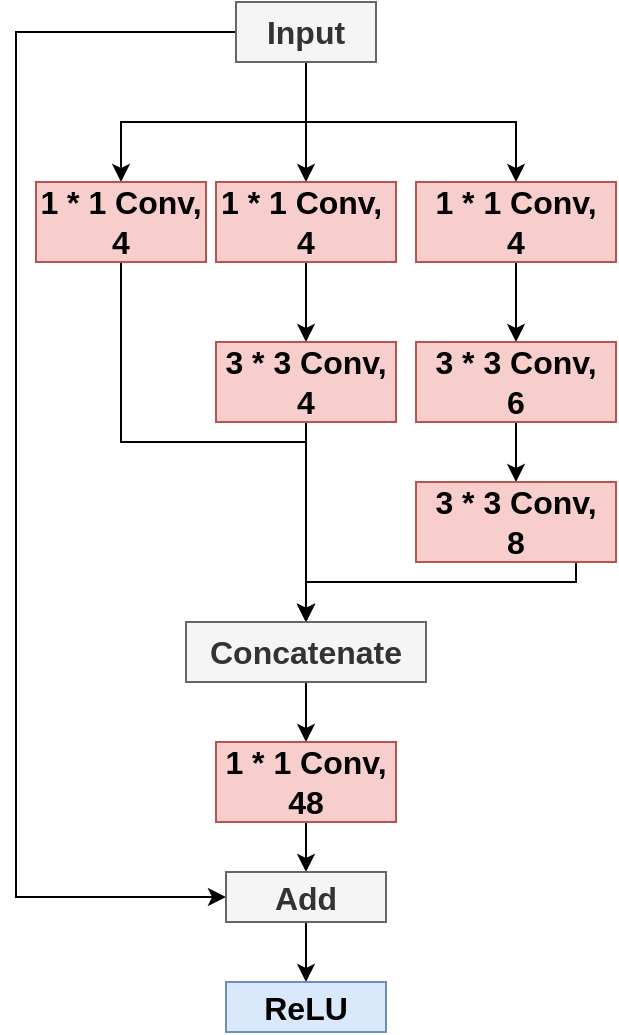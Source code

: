 <mxfile version="24.2.1" type="device">
  <diagram name="Page-1" id="l3jPuGY9NFlAF9fRcwll">
    <mxGraphModel dx="2261" dy="746" grid="1" gridSize="10" guides="1" tooltips="1" connect="1" arrows="1" fold="1" page="1" pageScale="1" pageWidth="827" pageHeight="1169" math="0" shadow="0">
      <root>
        <mxCell id="0" />
        <mxCell id="1" parent="0" />
        <mxCell id="2seX9RcIWCuR_-wTLBIA-5" style="edgeStyle=orthogonalEdgeStyle;rounded=0;orthogonalLoop=1;jettySize=auto;html=1;exitX=0.5;exitY=1;exitDx=0;exitDy=0;entryX=0.5;entryY=0;entryDx=0;entryDy=0;" parent="1" source="2seX9RcIWCuR_-wTLBIA-1" target="2seX9RcIWCuR_-wTLBIA-2" edge="1">
          <mxGeometry relative="1" as="geometry" />
        </mxCell>
        <mxCell id="2seX9RcIWCuR_-wTLBIA-6" style="edgeStyle=orthogonalEdgeStyle;rounded=0;orthogonalLoop=1;jettySize=auto;html=1;exitX=0.5;exitY=1;exitDx=0;exitDy=0;" parent="1" source="2seX9RcIWCuR_-wTLBIA-1" target="2seX9RcIWCuR_-wTLBIA-3" edge="1">
          <mxGeometry relative="1" as="geometry" />
        </mxCell>
        <mxCell id="2seX9RcIWCuR_-wTLBIA-7" style="edgeStyle=orthogonalEdgeStyle;rounded=0;orthogonalLoop=1;jettySize=auto;html=1;exitX=0.5;exitY=1;exitDx=0;exitDy=0;entryX=0.5;entryY=0;entryDx=0;entryDy=0;" parent="1" source="2seX9RcIWCuR_-wTLBIA-1" target="2seX9RcIWCuR_-wTLBIA-4" edge="1">
          <mxGeometry relative="1" as="geometry" />
        </mxCell>
        <mxCell id="2seX9RcIWCuR_-wTLBIA-21" style="edgeStyle=orthogonalEdgeStyle;rounded=0;orthogonalLoop=1;jettySize=auto;html=1;exitX=0;exitY=0.5;exitDx=0;exitDy=0;entryX=0;entryY=0.5;entryDx=0;entryDy=0;" parent="1" source="2seX9RcIWCuR_-wTLBIA-1" target="2seX9RcIWCuR_-wTLBIA-22" edge="1">
          <mxGeometry relative="1" as="geometry">
            <mxPoint x="-710" y="540" as="targetPoint" />
            <Array as="points">
              <mxPoint x="-680" y="125" />
              <mxPoint x="-680" y="558" />
            </Array>
          </mxGeometry>
        </mxCell>
        <mxCell id="2seX9RcIWCuR_-wTLBIA-1" value="Input" style="rounded=0;whiteSpace=wrap;html=1;fontSize=16;fontStyle=1;fillColor=#f5f5f5;fontColor=#333333;strokeColor=#666666;" parent="1" vertex="1">
          <mxGeometry x="-570" y="110" width="70" height="30" as="geometry" />
        </mxCell>
        <mxCell id="2seX9RcIWCuR_-wTLBIA-16" style="edgeStyle=orthogonalEdgeStyle;rounded=0;orthogonalLoop=1;jettySize=auto;html=1;exitX=0.5;exitY=1;exitDx=0;exitDy=0;entryX=0.5;entryY=0;entryDx=0;entryDy=0;" parent="1" source="2seX9RcIWCuR_-wTLBIA-2" target="2seX9RcIWCuR_-wTLBIA-15" edge="1">
          <mxGeometry relative="1" as="geometry" />
        </mxCell>
        <mxCell id="2seX9RcIWCuR_-wTLBIA-2" value="1 * 1 Conv, 4" style="rounded=0;whiteSpace=wrap;html=1;fontSize=16;fontStyle=1;fillColor=#f8cecc;strokeColor=#b85450;" parent="1" vertex="1">
          <mxGeometry x="-670" y="200" width="85" height="40" as="geometry" />
        </mxCell>
        <mxCell id="2seX9RcIWCuR_-wTLBIA-10" value="" style="edgeStyle=orthogonalEdgeStyle;rounded=0;orthogonalLoop=1;jettySize=auto;html=1;" parent="1" source="2seX9RcIWCuR_-wTLBIA-3" target="2seX9RcIWCuR_-wTLBIA-9" edge="1">
          <mxGeometry relative="1" as="geometry" />
        </mxCell>
        <mxCell id="2seX9RcIWCuR_-wTLBIA-3" value="1 * 1 Conv,&amp;nbsp;&lt;div&gt;4&lt;/div&gt;" style="rounded=0;whiteSpace=wrap;html=1;fontSize=16;fontStyle=1;fillColor=#f8cecc;strokeColor=#b85450;" parent="1" vertex="1">
          <mxGeometry x="-580" y="200" width="90" height="40" as="geometry" />
        </mxCell>
        <mxCell id="2seX9RcIWCuR_-wTLBIA-12" value="" style="edgeStyle=orthogonalEdgeStyle;rounded=0;orthogonalLoop=1;jettySize=auto;html=1;" parent="1" source="2seX9RcIWCuR_-wTLBIA-4" target="2seX9RcIWCuR_-wTLBIA-11" edge="1">
          <mxGeometry relative="1" as="geometry" />
        </mxCell>
        <mxCell id="2seX9RcIWCuR_-wTLBIA-4" value="1 * 1 Conv,&lt;div&gt;4&lt;/div&gt;" style="rounded=0;whiteSpace=wrap;html=1;fontSize=16;fontStyle=1;fillColor=#f8cecc;strokeColor=#b85450;" parent="1" vertex="1">
          <mxGeometry x="-480" y="200" width="100" height="40" as="geometry" />
        </mxCell>
        <mxCell id="2seX9RcIWCuR_-wTLBIA-17" style="edgeStyle=orthogonalEdgeStyle;rounded=0;orthogonalLoop=1;jettySize=auto;html=1;exitX=0.5;exitY=1;exitDx=0;exitDy=0;entryX=0.5;entryY=0;entryDx=0;entryDy=0;" parent="1" source="2seX9RcIWCuR_-wTLBIA-9" target="2seX9RcIWCuR_-wTLBIA-15" edge="1">
          <mxGeometry relative="1" as="geometry" />
        </mxCell>
        <mxCell id="2seX9RcIWCuR_-wTLBIA-9" value="3 * 3 Conv, 4" style="rounded=0;whiteSpace=wrap;html=1;fontSize=16;fontStyle=1;fillColor=#f8cecc;strokeColor=#b85450;" parent="1" vertex="1">
          <mxGeometry x="-580" y="280" width="90" height="40" as="geometry" />
        </mxCell>
        <mxCell id="2seX9RcIWCuR_-wTLBIA-14" value="" style="edgeStyle=orthogonalEdgeStyle;rounded=0;orthogonalLoop=1;jettySize=auto;html=1;" parent="1" source="2seX9RcIWCuR_-wTLBIA-11" target="2seX9RcIWCuR_-wTLBIA-13" edge="1">
          <mxGeometry relative="1" as="geometry" />
        </mxCell>
        <mxCell id="2seX9RcIWCuR_-wTLBIA-11" value="3 * 3 Conv,&lt;div&gt;6&lt;/div&gt;" style="rounded=0;whiteSpace=wrap;html=1;fontSize=16;fontStyle=1;fillColor=#f8cecc;strokeColor=#b85450;" parent="1" vertex="1">
          <mxGeometry x="-480" y="280" width="100" height="40" as="geometry" />
        </mxCell>
        <mxCell id="2seX9RcIWCuR_-wTLBIA-18" style="edgeStyle=orthogonalEdgeStyle;rounded=0;orthogonalLoop=1;jettySize=auto;html=1;exitX=0.5;exitY=1;exitDx=0;exitDy=0;entryX=0.5;entryY=0;entryDx=0;entryDy=0;" parent="1" source="2seX9RcIWCuR_-wTLBIA-13" target="2seX9RcIWCuR_-wTLBIA-15" edge="1">
          <mxGeometry relative="1" as="geometry">
            <Array as="points">
              <mxPoint x="-400" y="400" />
              <mxPoint x="-535" y="400" />
            </Array>
          </mxGeometry>
        </mxCell>
        <mxCell id="2seX9RcIWCuR_-wTLBIA-13" value="3 * 3 Conv,&lt;div&gt;8&lt;/div&gt;" style="rounded=0;whiteSpace=wrap;html=1;fontSize=16;fontStyle=1;fillColor=#f8cecc;strokeColor=#b85450;" parent="1" vertex="1">
          <mxGeometry x="-480" y="350" width="100" height="40" as="geometry" />
        </mxCell>
        <mxCell id="2seX9RcIWCuR_-wTLBIA-20" value="" style="edgeStyle=orthogonalEdgeStyle;rounded=0;orthogonalLoop=1;jettySize=auto;html=1;" parent="1" source="2seX9RcIWCuR_-wTLBIA-15" target="2seX9RcIWCuR_-wTLBIA-19" edge="1">
          <mxGeometry relative="1" as="geometry" />
        </mxCell>
        <mxCell id="2seX9RcIWCuR_-wTLBIA-15" value="Concatenate" style="rounded=0;whiteSpace=wrap;html=1;fontSize=16;fontStyle=1;fillColor=#f5f5f5;fontColor=#333333;strokeColor=#666666;" parent="1" vertex="1">
          <mxGeometry x="-595" y="420" width="120" height="30" as="geometry" />
        </mxCell>
        <mxCell id="2seX9RcIWCuR_-wTLBIA-23" value="" style="edgeStyle=orthogonalEdgeStyle;rounded=0;orthogonalLoop=1;jettySize=auto;html=1;" parent="1" source="2seX9RcIWCuR_-wTLBIA-19" target="2seX9RcIWCuR_-wTLBIA-22" edge="1">
          <mxGeometry relative="1" as="geometry" />
        </mxCell>
        <mxCell id="2seX9RcIWCuR_-wTLBIA-19" value="1 * 1 Conv, 48" style="rounded=0;whiteSpace=wrap;html=1;fontSize=16;fontStyle=1;fillColor=#f8cecc;strokeColor=#b85450;" parent="1" vertex="1">
          <mxGeometry x="-580" y="480" width="90" height="40" as="geometry" />
        </mxCell>
        <mxCell id="ljpawM3_hoNJayAfPGAM-2" value="" style="edgeStyle=orthogonalEdgeStyle;rounded=0;orthogonalLoop=1;jettySize=auto;html=1;" edge="1" parent="1" source="2seX9RcIWCuR_-wTLBIA-22" target="ljpawM3_hoNJayAfPGAM-1">
          <mxGeometry relative="1" as="geometry" />
        </mxCell>
        <mxCell id="2seX9RcIWCuR_-wTLBIA-22" value="Add" style="rounded=0;whiteSpace=wrap;html=1;fontSize=16;fontStyle=1;fillColor=#f5f5f5;strokeColor=#666666;fontColor=#333333;" parent="1" vertex="1">
          <mxGeometry x="-575" y="545" width="80" height="25" as="geometry" />
        </mxCell>
        <mxCell id="ljpawM3_hoNJayAfPGAM-1" value="ReLU" style="rounded=0;whiteSpace=wrap;html=1;fontSize=16;fontStyle=1;fillColor=#dae8fc;strokeColor=#6c8ebf;" vertex="1" parent="1">
          <mxGeometry x="-575" y="600" width="80" height="25" as="geometry" />
        </mxCell>
      </root>
    </mxGraphModel>
  </diagram>
</mxfile>

